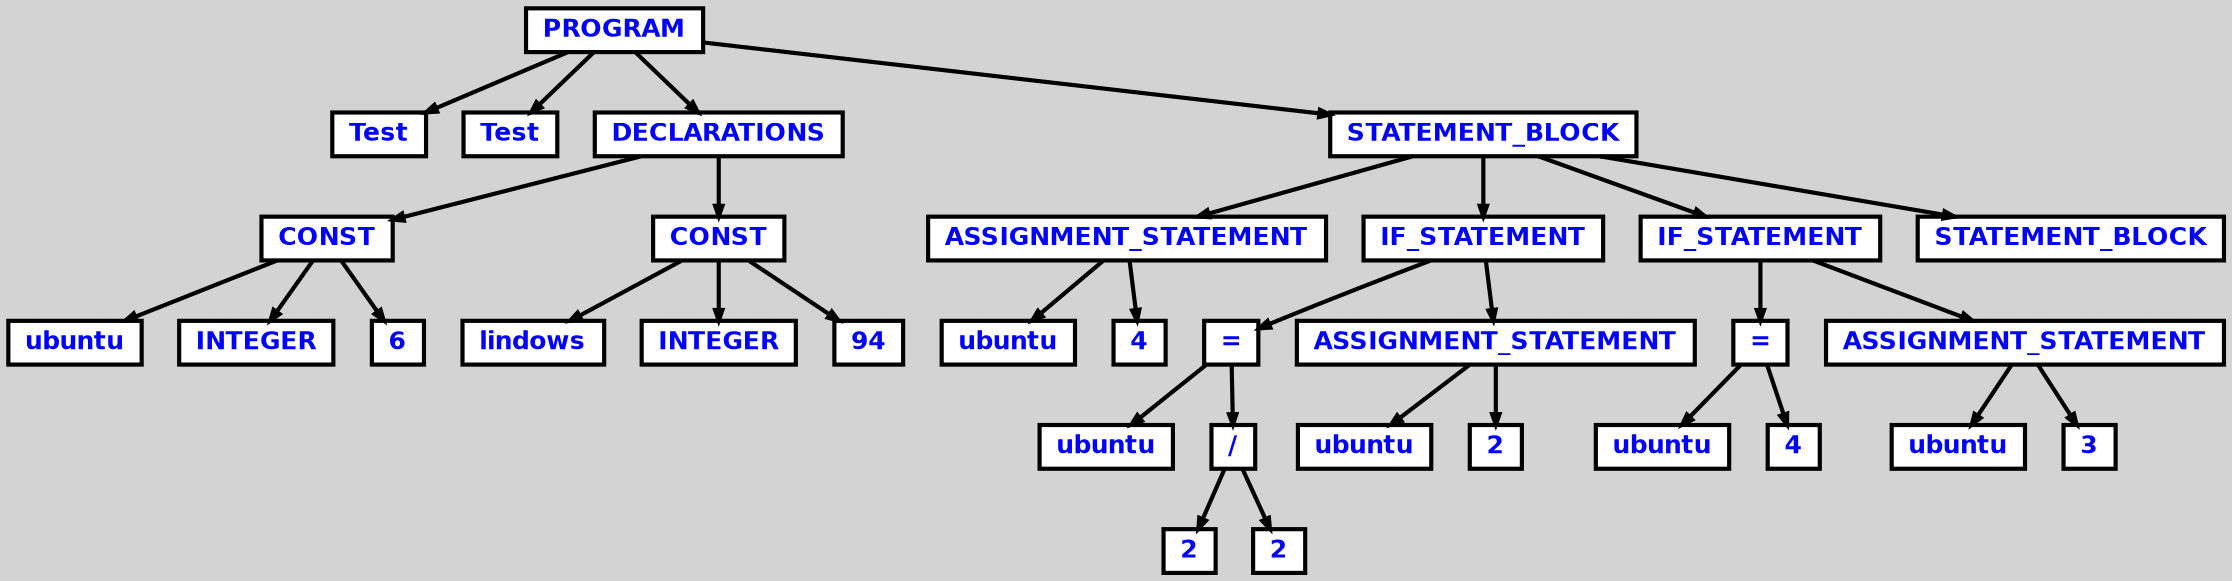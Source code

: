 digraph {

	ordering=out;
	ranksep=.4;
	bgcolor="lightgrey"; node [shape=box, fixedsize=false, fontsize=12, fontname="Helvetica-bold", fontcolor="blue"
		width=.25, height=.25, color="black", fillcolor="white", style="filled, solid, bold"];
	edge [arrowsize=.5, color="black", style="bold"]

  n0 [label="PROGRAM"];
  n1 [label="Test"];
  n2 [label="Test"];
  n3 [label="DECLARATIONS"];
  n3 [label="DECLARATIONS"];
  n4 [label="CONST"];
  n4 [label="CONST"];
  n5 [label="ubuntu"];
  n6 [label="INTEGER"];
  n7 [label="6"];
  n8 [label="CONST"];
  n8 [label="CONST"];
  n9 [label="lindows"];
  n10 [label="INTEGER"];
  n11 [label="94"];
  n12 [label="STATEMENT_BLOCK"];
  n12 [label="STATEMENT_BLOCK"];
  n13 [label="ASSIGNMENT_STATEMENT"];
  n13 [label="ASSIGNMENT_STATEMENT"];
  n14 [label="ubuntu"];
  n15 [label="4"];
  n16 [label="IF_STATEMENT"];
  n16 [label="IF_STATEMENT"];
  n17 [label="="];
  n17 [label="="];
  n18 [label="ubuntu"];
  n19 [label="/"];
  n19 [label="/"];
  n20 [label="2"];
  n21 [label="2"];
  n22 [label="ASSIGNMENT_STATEMENT"];
  n22 [label="ASSIGNMENT_STATEMENT"];
  n23 [label="ubuntu"];
  n24 [label="2"];
  n25 [label="IF_STATEMENT"];
  n25 [label="IF_STATEMENT"];
  n26 [label="="];
  n26 [label="="];
  n27 [label="ubuntu"];
  n28 [label="4"];
  n29 [label="ASSIGNMENT_STATEMENT"];
  n29 [label="ASSIGNMENT_STATEMENT"];
  n30 [label="ubuntu"];
  n31 [label="3"];
  n32 [label="STATEMENT_BLOCK"];

  n0 -> n1 // "PROGRAM" -> "Test"
  n0 -> n2 // "PROGRAM" -> "Test"
  n0 -> n3 // "PROGRAM" -> "DECLARATIONS"
  n3 -> n4 // "DECLARATIONS" -> "CONST"
  n4 -> n5 // "CONST" -> "ubuntu"
  n4 -> n6 // "CONST" -> "INTEGER"
  n4 -> n7 // "CONST" -> "6"
  n3 -> n8 // "DECLARATIONS" -> "CONST"
  n8 -> n9 // "CONST" -> "lindows"
  n8 -> n10 // "CONST" -> "INTEGER"
  n8 -> n11 // "CONST" -> "94"
  n0 -> n12 // "PROGRAM" -> "STATEMENT_BLOCK"
  n12 -> n13 // "STATEMENT_BLOCK" -> "ASSIGNMENT_STATEMENT"
  n13 -> n14 // "ASSIGNMENT_STATEMENT" -> "ubuntu"
  n13 -> n15 // "ASSIGNMENT_STATEMENT" -> "4"
  n12 -> n16 // "STATEMENT_BLOCK" -> "IF_STATEMENT"
  n16 -> n17 // "IF_STATEMENT" -> "="
  n17 -> n18 // "=" -> "ubuntu"
  n17 -> n19 // "=" -> "/"
  n19 -> n20 // "/" -> "2"
  n19 -> n21 // "/" -> "2"
  n16 -> n22 // "IF_STATEMENT" -> "ASSIGNMENT_STATEMENT"
  n22 -> n23 // "ASSIGNMENT_STATEMENT" -> "ubuntu"
  n22 -> n24 // "ASSIGNMENT_STATEMENT" -> "2"
  n12 -> n25 // "STATEMENT_BLOCK" -> "IF_STATEMENT"
  n25 -> n26 // "IF_STATEMENT" -> "="
  n26 -> n27 // "=" -> "ubuntu"
  n26 -> n28 // "=" -> "4"
  n25 -> n29 // "IF_STATEMENT" -> "ASSIGNMENT_STATEMENT"
  n29 -> n30 // "ASSIGNMENT_STATEMENT" -> "ubuntu"
  n29 -> n31 // "ASSIGNMENT_STATEMENT" -> "3"
  n12 -> n32 // "STATEMENT_BLOCK" -> "STATEMENT_BLOCK"

}
